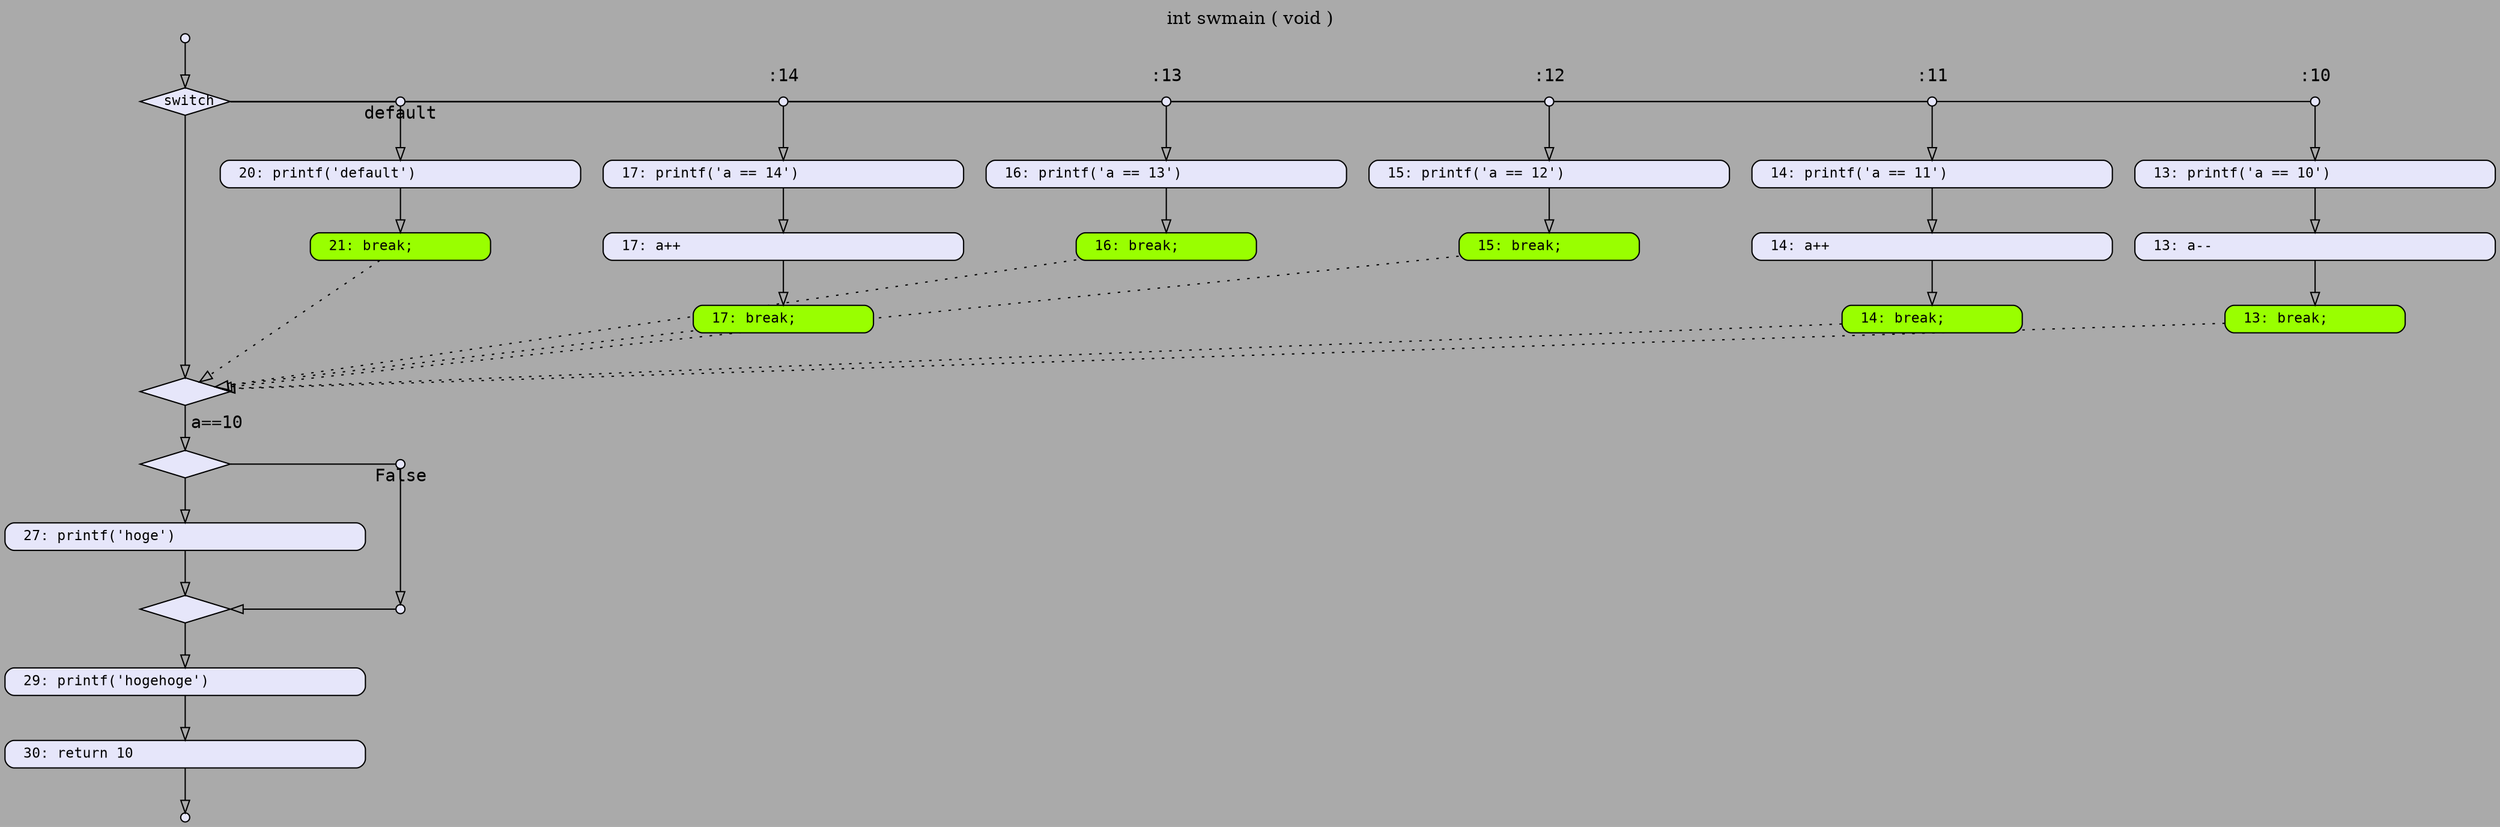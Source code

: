 digraph "int swmain ( void )" {

    label = "int swmain ( void )";
graph [
    bgcolor = "#aaaaaa",
    labelloc = "t",
    splines = "false",
];
edge [
    fillcolor = "#aaaaaa",
    fontcolor = "#000000",
    fontname = "NSimSun",
    fontsize = "14",
];
node [
    color = "#000000",
    fillcolor = "#e6e6fa",
    fixedsize = "true",
    fontcolor = "#000000",
    fontname = "NSimSun",
    fontsize = "11",
    shape = "box",
    style = "filled, rounded",
    width = "3.0",
];



Node_106   [height = "0.1",shape = "point",width = "0.1",label = ""]
Node_107   [height = "0.3",shape = "diamond",style = "filled",width = "1",label = " switch\l"]
Node_108   [height = "0.3",shape = "diamond",style = "filled",width = "1.0",label = ""]
Node_135   [height = "0.3",shape = "diamond",style = "filled",width = "1",label = ""]
Node_136   [height = "0.3",width = "4",label = " 27: printf('hoge')\l"]
Node_138   [height = "0.3",shape = "diamond",style = "filled",width = "1.0",label = ""]
Node_140   [height = "0.3",width = "4",label = " 29: printf('hogehoge')\l"]
Node_141   [height = "0.3",width = "4",label = " 30: return 10\l"]
Node_142   [height = "0.1",shape = "point",width = "0.1",label = ""]


Node_106 -> Node_107  [ weight = "100",];
Node_107 -> Node_108  [ weight = "100",];
Node_108 -> Node_135  [ headlabel = " a==10\l", labelangle = "-45", labeldistance = "3.0", labelfloat = "true", weight = "100",];
Node_135 -> Node_136  [ weight = "100",];
Node_136 -> Node_138  [ weight = "100",];
Node_138 -> Node_140  [ weight = "100",];
Node_140 -> Node_141  [ weight = "100",];
Node_141 -> Node_142  [ weight = "100",];



Node_110   [height = "0.1",shape = "point",width = "0.1",label = ""]
Node_111   [height = "0.3",width = "4",label = " 13: printf('a == 10')\l"]
Node_112   [height = "0.3",width = "4",label = " 13: a--\l"]
Node_113   [fillcolor = "#99ff00",height = "0.3",width = "2.0",label = " 13: break;\l"]
Node_108   [height = "0.3",shape = "diamond",style = "filled",width = "1.0",label = ""]


Node_107 -> Node_110  [ dir = "none", headlabel = " :10\l", labelangle = "-90", labeldistance = "2", labelfloat = "true",];
{rank = same; Node_107; Node_110}
Node_110 -> Node_111  [ weight = "100",];
Node_111 -> Node_112  [ weight = "100",];
Node_112 -> Node_113  [ weight = "100",];
Node_113 -> Node_108  [ style = "dotted", weight = "1.0",];



Node_115   [height = "0.1",shape = "point",width = "0.1",label = ""]
Node_116   [height = "0.3",width = "4",label = " 14: printf('a == 11')\l"]
Node_117   [height = "0.3",width = "4",label = " 14: a++\l"]
Node_118   [fillcolor = "#99ff00",height = "0.3",width = "2.0",label = " 14: break;\l"]
Node_108   [height = "0.3",shape = "diamond",style = "filled",width = "1.0",label = ""]


Node_107 -> Node_115  [ dir = "none", headlabel = " :11\l", labelangle = "-90", labeldistance = "2", labelfloat = "true",];
{rank = same; Node_107; Node_115}
Node_115 -> Node_116  [ weight = "100",];
Node_116 -> Node_117  [ weight = "100",];
Node_117 -> Node_118  [ weight = "100",];
Node_118 -> Node_108  [ style = "dotted", weight = "1.0",];



Node_120   [height = "0.1",shape = "point",width = "0.1",label = ""]
Node_121   [height = "0.3",width = "4",label = " 15: printf('a == 12')\l"]
Node_122   [fillcolor = "#99ff00",height = "0.3",width = "2.0",label = " 15: break;\l"]
Node_108   [height = "0.3",shape = "diamond",style = "filled",width = "1.0",label = ""]


Node_107 -> Node_120  [ dir = "none", headlabel = " :12\l", labelangle = "-90", labeldistance = "2", labelfloat = "true",];
{rank = same; Node_107; Node_120}
Node_120 -> Node_121  [ weight = "100",];
Node_121 -> Node_122  [ weight = "100",];
Node_122 -> Node_108  [ style = "dotted", weight = "1.0",];



Node_124   [height = "0.1",shape = "point",width = "0.1",label = ""]
Node_125   [height = "0.3",width = "4",label = " 16: printf('a == 13')\l"]
Node_126   [fillcolor = "#99ff00",height = "0.3",width = "2.0",label = " 16: break;\l"]
Node_108   [height = "0.3",shape = "diamond",style = "filled",width = "1.0",label = ""]


Node_107 -> Node_124  [ dir = "none", headlabel = " :13\l", labelangle = "-90", labeldistance = "2", labelfloat = "true",];
{rank = same; Node_107; Node_124}
Node_124 -> Node_125  [ weight = "100",];
Node_125 -> Node_126  [ weight = "100",];
Node_126 -> Node_108  [ style = "dotted", weight = "1.0",];



Node_128   [height = "0.1",shape = "point",width = "0.1",label = ""]
Node_129   [height = "0.3",width = "4",label = " 17: printf('a == 14')\l"]
Node_130   [height = "0.3",width = "4",label = " 17: a++\l"]
Node_131   [fillcolor = "#99ff00",height = "0.3",width = "2.0",label = " 17: break;\l"]
Node_108   [height = "0.3",shape = "diamond",style = "filled",width = "1.0",label = ""]


Node_107 -> Node_128  [ dir = "none", headlabel = " :14\l", labelangle = "-90", labeldistance = "2", labelfloat = "true",];
{rank = same; Node_107; Node_128}
Node_128 -> Node_129  [ weight = "100",];
Node_129 -> Node_130  [ weight = "100",];
Node_130 -> Node_131  [ weight = "100",];
Node_131 -> Node_108  [ style = "dotted", weight = "1.0",];



Node_132   [height = "0.1",shape = "point",width = "0.1",label = ""]
Node_133   [height = "0.3",width = "4",label = " 20: printf('default')\l"]
Node_134   [fillcolor = "#99ff00",height = "0.3",width = "2.0",label = " 21: break;\l"]
Node_108   [height = "0.3",shape = "diamond",style = "filled",width = "1.0",label = ""]


Node_107 -> Node_132  [ dir = "none", headlabel = " default\l", labelangle = "90", labeldistance = "1", labelfloat = "true",];
{rank = same; Node_107; Node_132}
Node_132 -> Node_133  [ weight = "100",];
Node_133 -> Node_134  [ weight = "100",];
Node_134 -> Node_108  [ style = "dotted", weight = "1.0",];



Node_137   [height = "0.1",shape = "point",width = "0.1",label = ""]
Node_139   [height = "0.1",shape = "point",width = "0.1",label = ""]


Node_135 -> Node_137  [ dir = "none", headlabel = " False\l", labelangle = "90", labeldistance = "1", labelfloat = "true",];
{rank = same; Node_135; Node_137}
Node_137 -> Node_139  [ weight = "100",];
Node_138 -> Node_139  [ dir = "back",];
{rank = same; Node_138; Node_139}
}
 